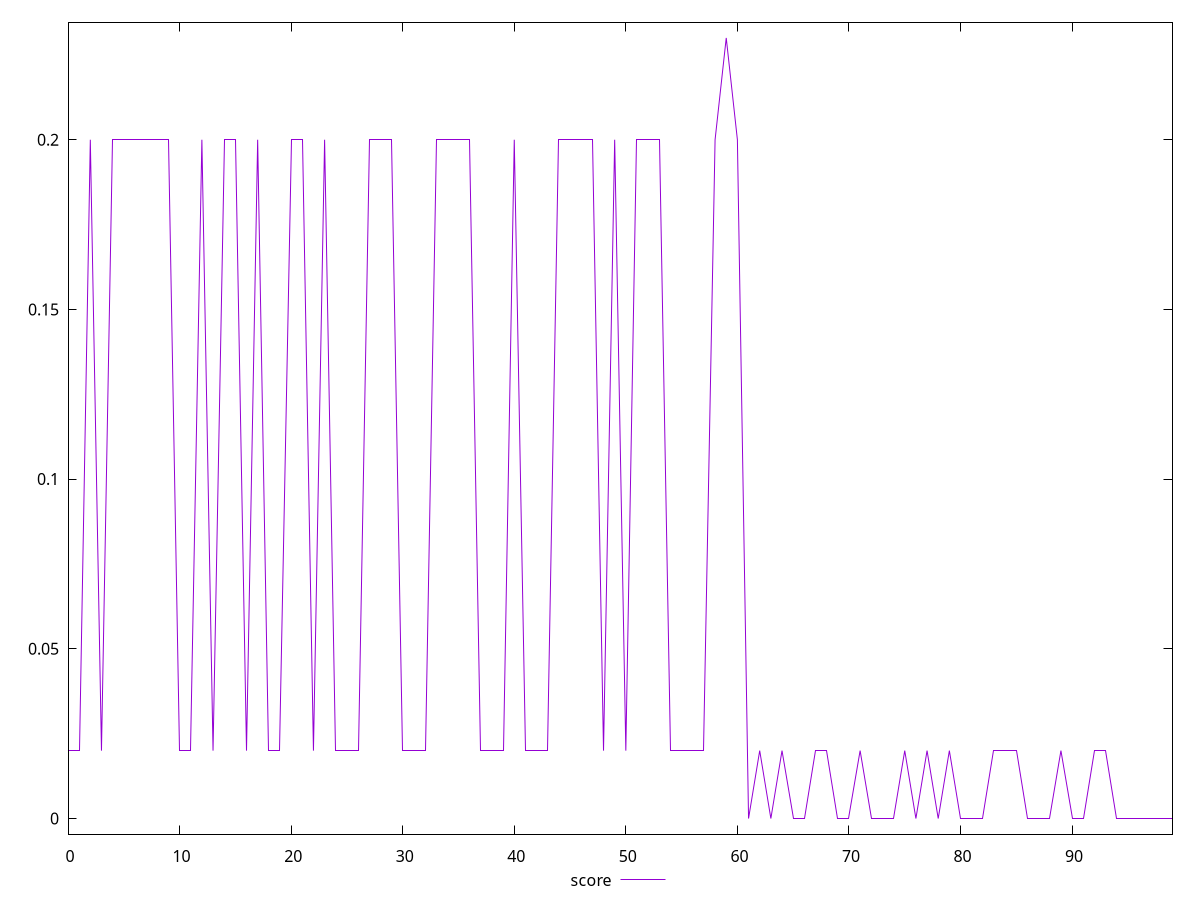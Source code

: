 reset

$score <<EOF
0 0.02
1 0.02
2 0.2
3 0.02
4 0.2
5 0.2
6 0.2
7 0.2
8 0.2
9 0.2
10 0.02
11 0.02
12 0.2
13 0.02
14 0.2
15 0.2
16 0.02
17 0.2
18 0.02
19 0.02
20 0.2
21 0.2
22 0.02
23 0.2
24 0.02
25 0.02
26 0.02
27 0.2
28 0.2
29 0.2
30 0.02
31 0.02
32 0.02
33 0.2
34 0.2
35 0.2
36 0.2
37 0.02
38 0.02
39 0.02
40 0.2
41 0.02
42 0.02
43 0.02
44 0.2
45 0.2
46 0.2
47 0.2
48 0.02
49 0.2
50 0.02
51 0.2
52 0.2
53 0.2
54 0.02
55 0.02
56 0.02
57 0.02
58 0.2
59 0.23
60 0.2
61 0
62 0.02
63 0
64 0.02
65 0
66 0
67 0.02
68 0.02
69 0
70 0
71 0.02
72 0
73 0
74 0
75 0.02
76 0
77 0.02
78 0
79 0.02
80 0
81 0
82 0
83 0.02
84 0.02
85 0.02
86 0
87 0
88 0
89 0.02
90 0
91 0
92 0.02
93 0.02
94 0
95 0
96 0
97 0
98 0
99 0
EOF

set key outside below
set xrange [0:99]
set yrange [-0.0046:0.2346]
set trange [-0.0046:0.2346]
set terminal svg size 640, 500 enhanced background rgb 'white'
set output "report_00018_2021-02-10T15-25-16.877Z/cumulative-layout-shift/samples/pages+cached/score/values.svg"

plot $score title "score" with line

reset
